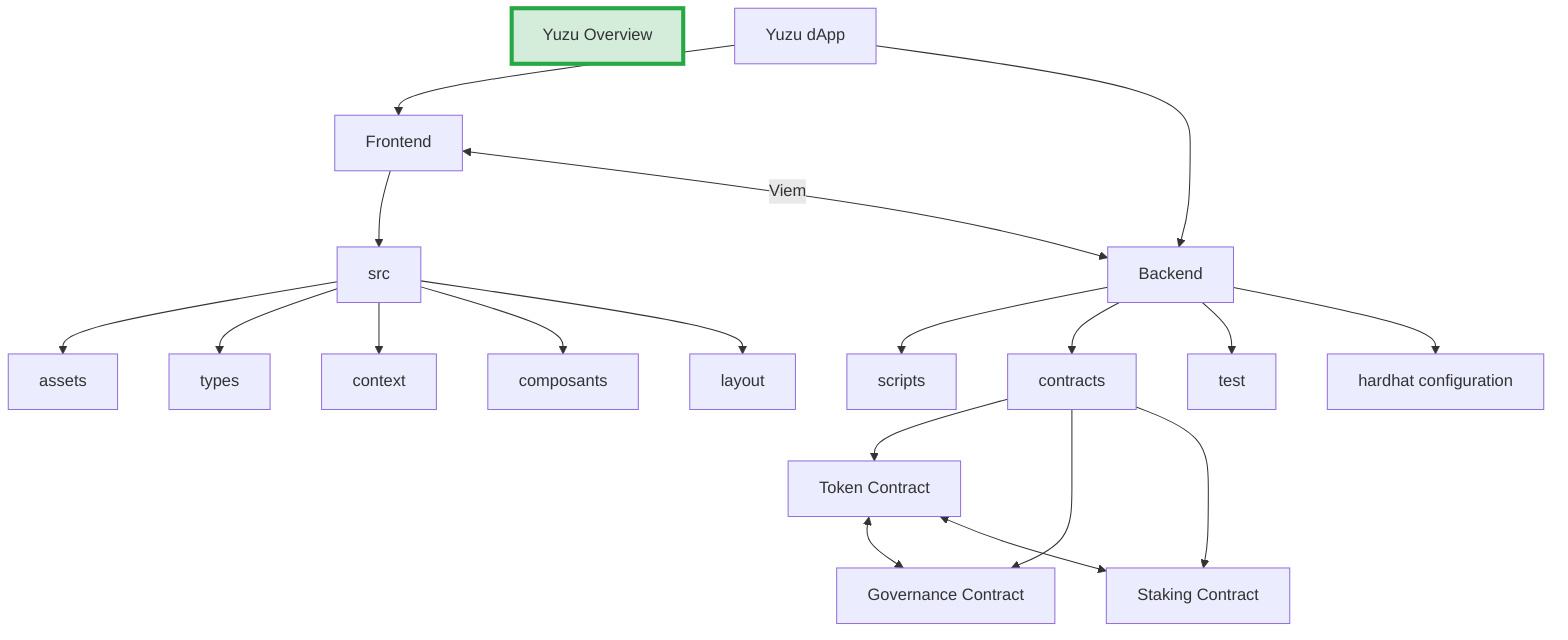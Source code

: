 graph TD
    title[Yuzu Overview]
    style title fill:#d4edda,stroke:#28a745,stroke-width:4px
    
    A[Yuzu dApp] --> B[Frontend]
    A --> C[Backend]
    
    B --> D[src]
    D --> E[assets]
    D --> F[types]
    D --> G[context]
    D --> O[composants]
    D --> P[layout]
    
    C --> H[scripts]
    C --> I[contracts]
    C --> J[test]
    C --> K[hardhat configuration]
    
    I --> L[Token Contract]
    I --> M[Governance Contract]
    I --> N[Staking Contract]
    
    L <--> M
    L <--> N
    
    B <--> |Viem| C